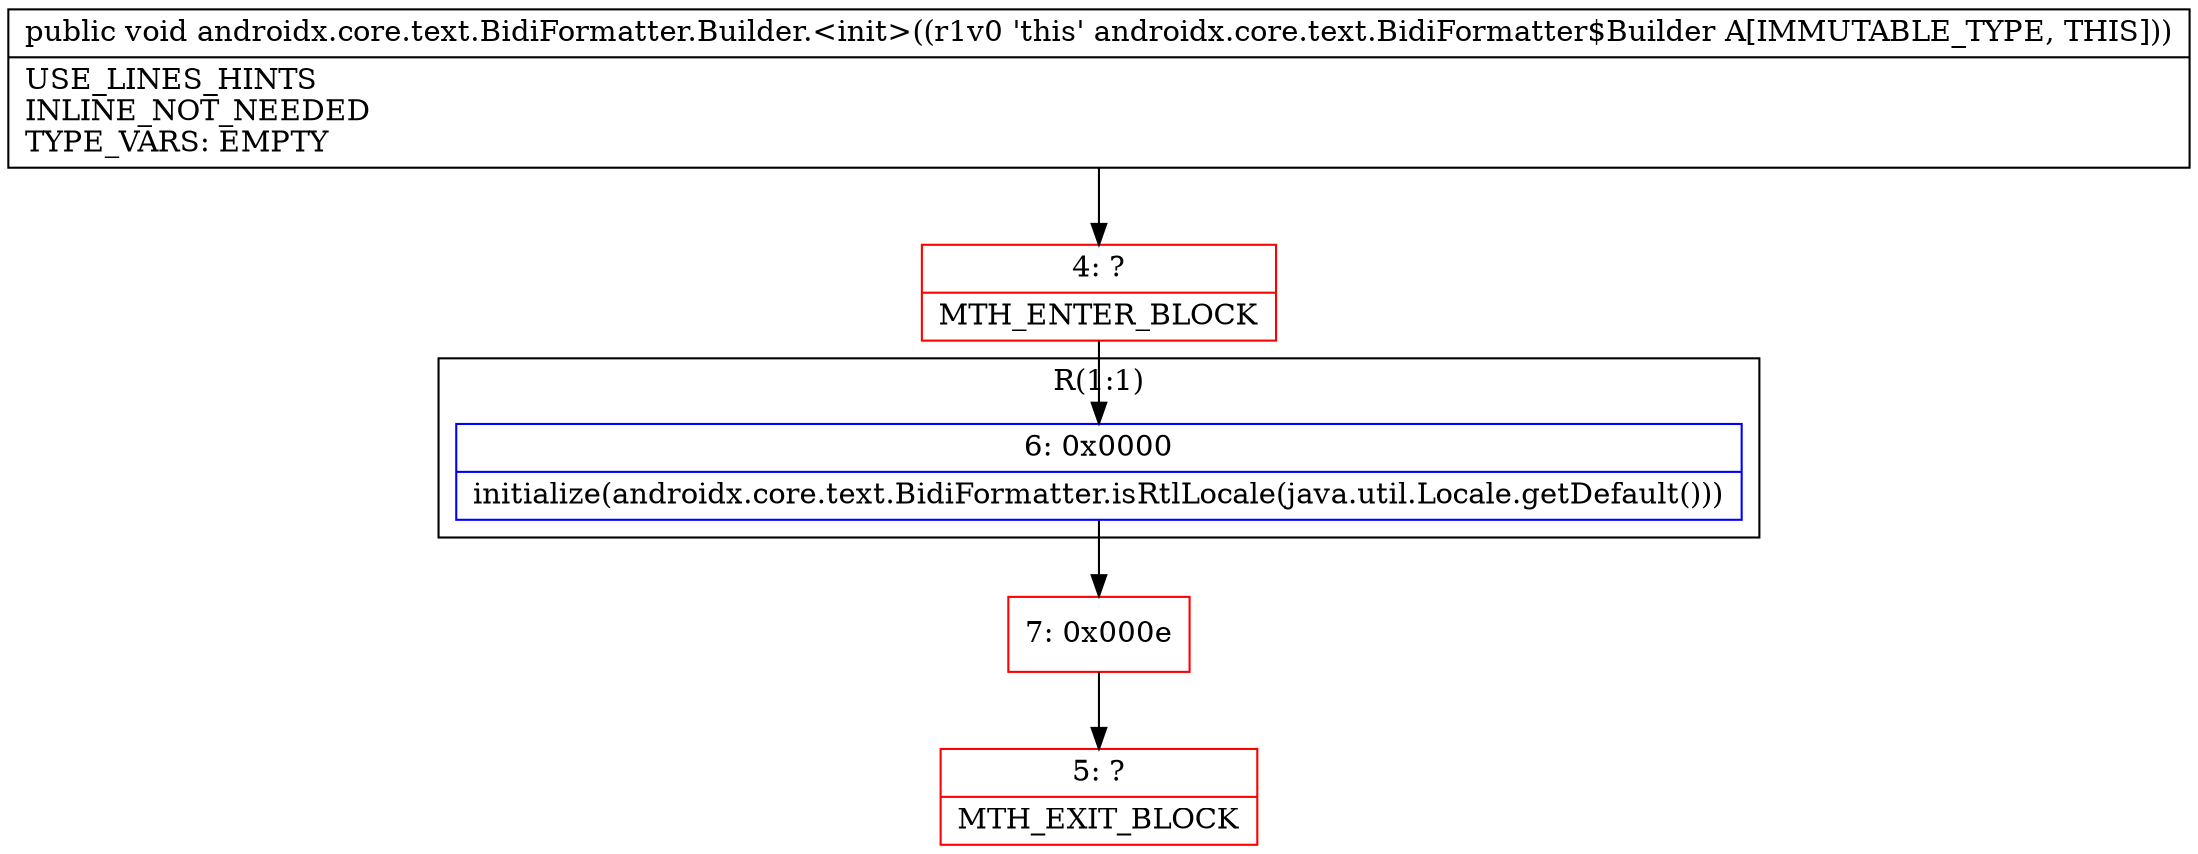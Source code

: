 digraph "CFG forandroidx.core.text.BidiFormatter.Builder.\<init\>()V" {
subgraph cluster_Region_611075411 {
label = "R(1:1)";
node [shape=record,color=blue];
Node_6 [shape=record,label="{6\:\ 0x0000|initialize(androidx.core.text.BidiFormatter.isRtlLocale(java.util.Locale.getDefault()))\l}"];
}
Node_4 [shape=record,color=red,label="{4\:\ ?|MTH_ENTER_BLOCK\l}"];
Node_7 [shape=record,color=red,label="{7\:\ 0x000e}"];
Node_5 [shape=record,color=red,label="{5\:\ ?|MTH_EXIT_BLOCK\l}"];
MethodNode[shape=record,label="{public void androidx.core.text.BidiFormatter.Builder.\<init\>((r1v0 'this' androidx.core.text.BidiFormatter$Builder A[IMMUTABLE_TYPE, THIS]))  | USE_LINES_HINTS\lINLINE_NOT_NEEDED\lTYPE_VARS: EMPTY\l}"];
MethodNode -> Node_4;Node_6 -> Node_7;
Node_4 -> Node_6;
Node_7 -> Node_5;
}

